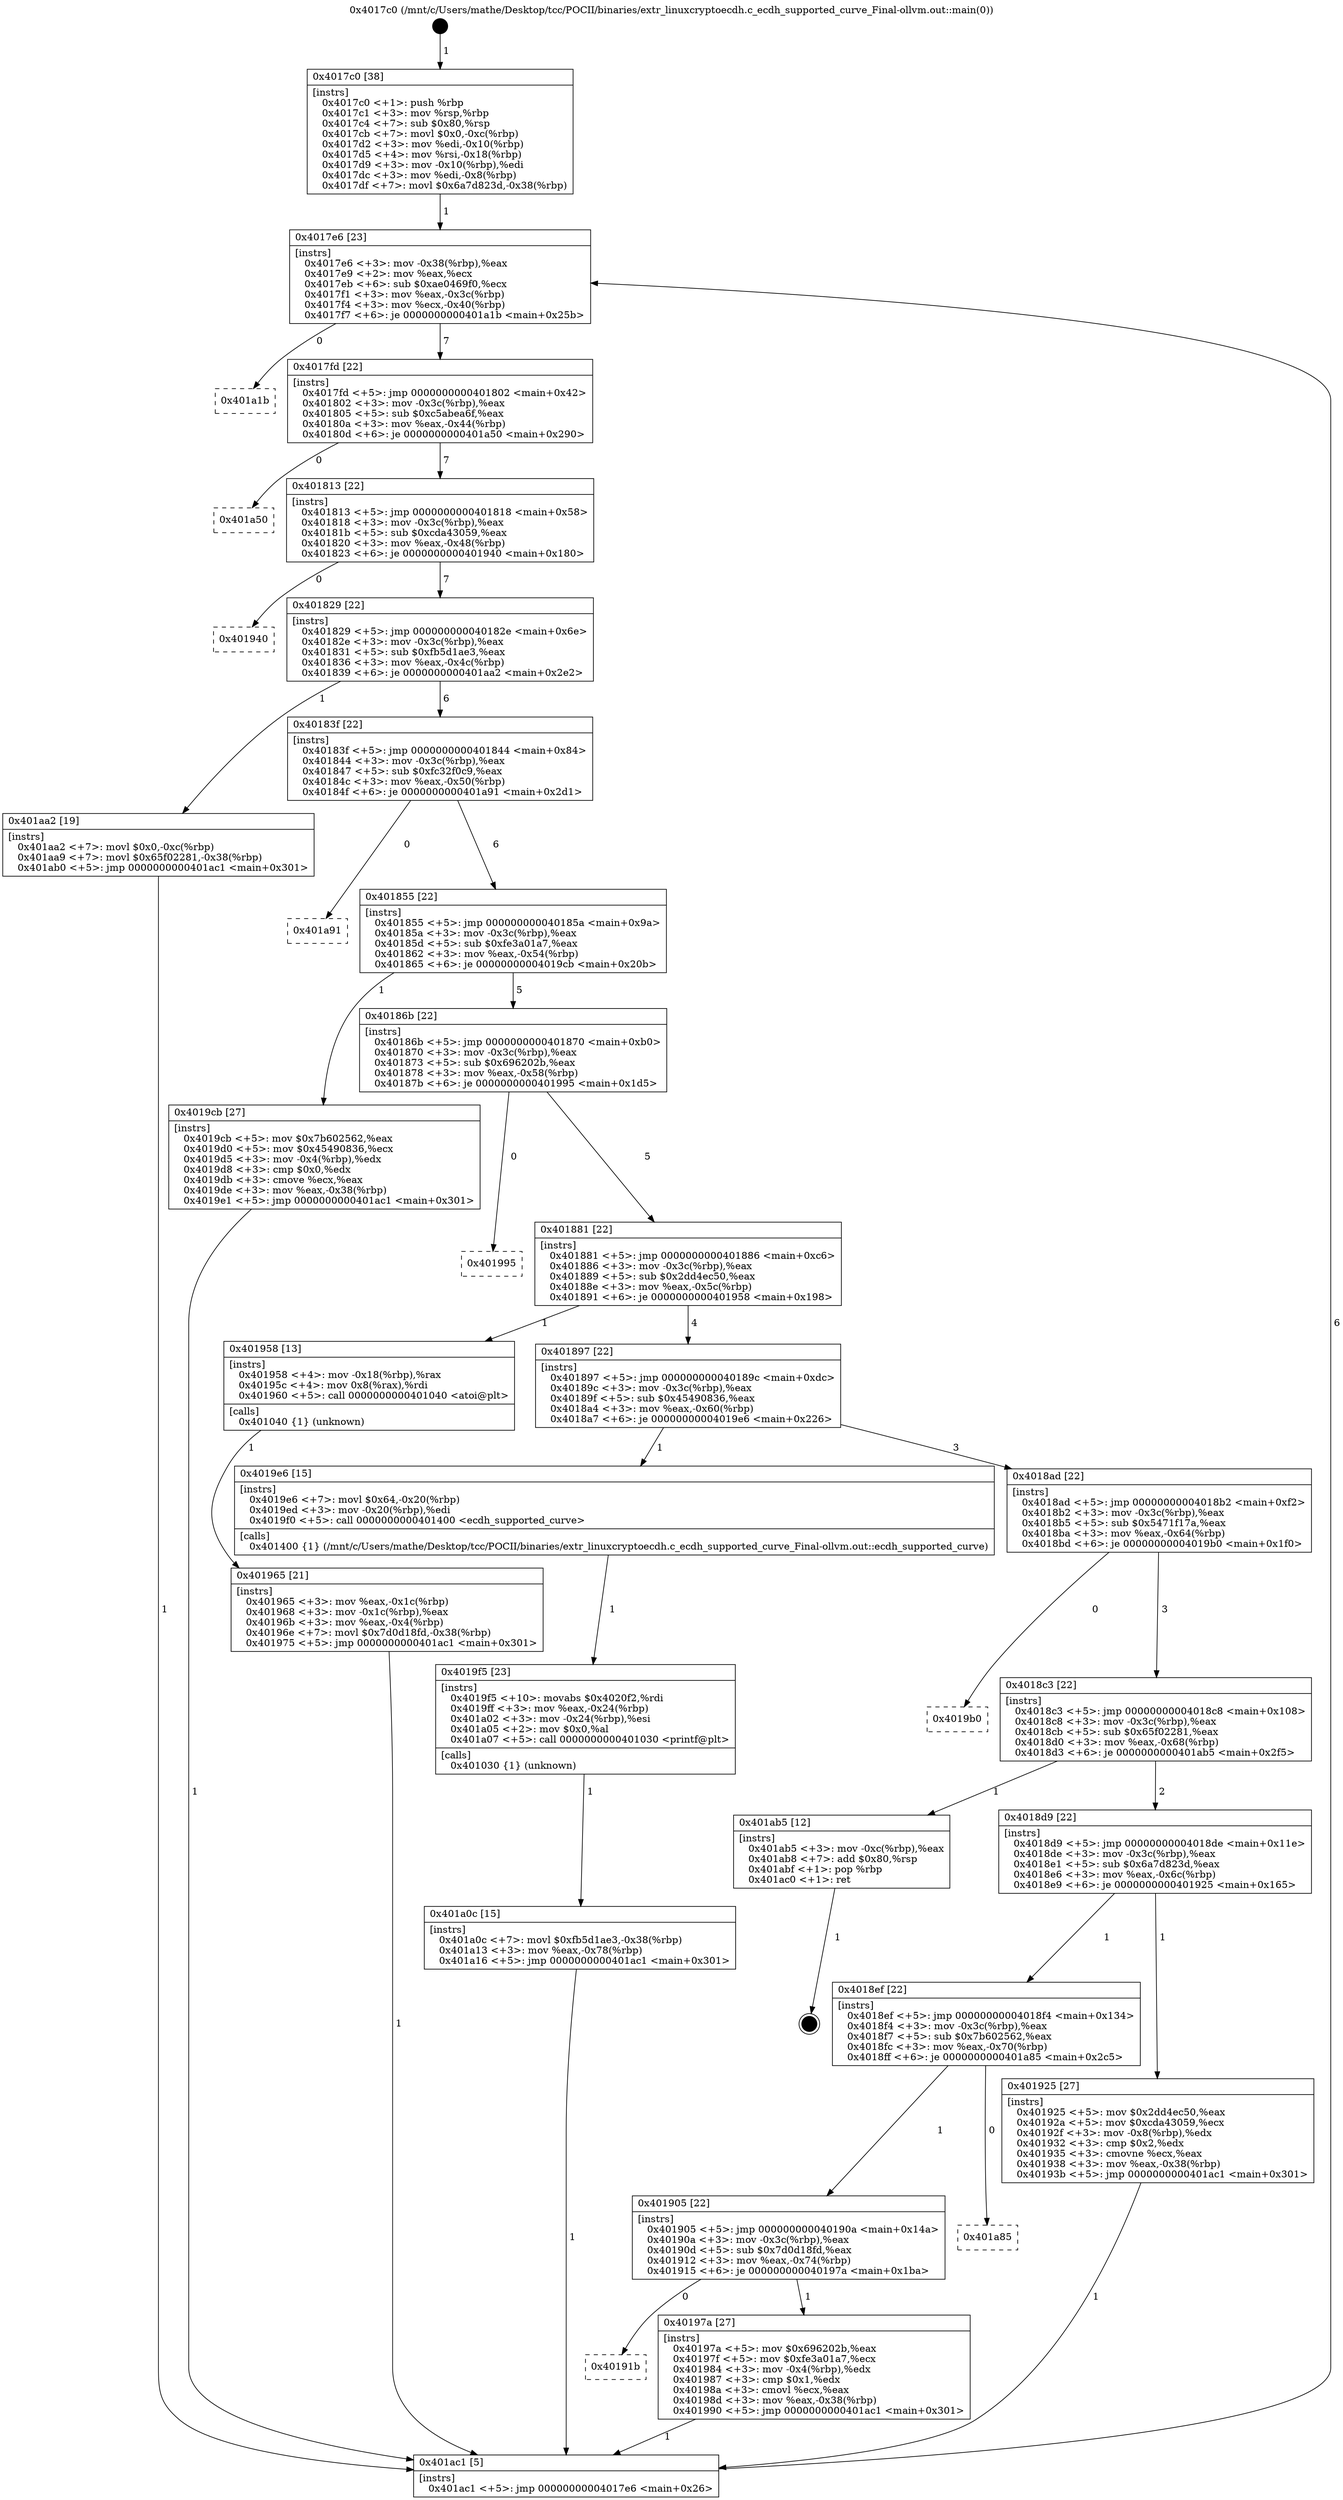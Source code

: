 digraph "0x4017c0" {
  label = "0x4017c0 (/mnt/c/Users/mathe/Desktop/tcc/POCII/binaries/extr_linuxcryptoecdh.c_ecdh_supported_curve_Final-ollvm.out::main(0))"
  labelloc = "t"
  node[shape=record]

  Entry [label="",width=0.3,height=0.3,shape=circle,fillcolor=black,style=filled]
  "0x4017e6" [label="{
     0x4017e6 [23]\l
     | [instrs]\l
     &nbsp;&nbsp;0x4017e6 \<+3\>: mov -0x38(%rbp),%eax\l
     &nbsp;&nbsp;0x4017e9 \<+2\>: mov %eax,%ecx\l
     &nbsp;&nbsp;0x4017eb \<+6\>: sub $0xae0469f0,%ecx\l
     &nbsp;&nbsp;0x4017f1 \<+3\>: mov %eax,-0x3c(%rbp)\l
     &nbsp;&nbsp;0x4017f4 \<+3\>: mov %ecx,-0x40(%rbp)\l
     &nbsp;&nbsp;0x4017f7 \<+6\>: je 0000000000401a1b \<main+0x25b\>\l
  }"]
  "0x401a1b" [label="{
     0x401a1b\l
  }", style=dashed]
  "0x4017fd" [label="{
     0x4017fd [22]\l
     | [instrs]\l
     &nbsp;&nbsp;0x4017fd \<+5\>: jmp 0000000000401802 \<main+0x42\>\l
     &nbsp;&nbsp;0x401802 \<+3\>: mov -0x3c(%rbp),%eax\l
     &nbsp;&nbsp;0x401805 \<+5\>: sub $0xc5abea6f,%eax\l
     &nbsp;&nbsp;0x40180a \<+3\>: mov %eax,-0x44(%rbp)\l
     &nbsp;&nbsp;0x40180d \<+6\>: je 0000000000401a50 \<main+0x290\>\l
  }"]
  Exit [label="",width=0.3,height=0.3,shape=circle,fillcolor=black,style=filled,peripheries=2]
  "0x401a50" [label="{
     0x401a50\l
  }", style=dashed]
  "0x401813" [label="{
     0x401813 [22]\l
     | [instrs]\l
     &nbsp;&nbsp;0x401813 \<+5\>: jmp 0000000000401818 \<main+0x58\>\l
     &nbsp;&nbsp;0x401818 \<+3\>: mov -0x3c(%rbp),%eax\l
     &nbsp;&nbsp;0x40181b \<+5\>: sub $0xcda43059,%eax\l
     &nbsp;&nbsp;0x401820 \<+3\>: mov %eax,-0x48(%rbp)\l
     &nbsp;&nbsp;0x401823 \<+6\>: je 0000000000401940 \<main+0x180\>\l
  }"]
  "0x401a0c" [label="{
     0x401a0c [15]\l
     | [instrs]\l
     &nbsp;&nbsp;0x401a0c \<+7\>: movl $0xfb5d1ae3,-0x38(%rbp)\l
     &nbsp;&nbsp;0x401a13 \<+3\>: mov %eax,-0x78(%rbp)\l
     &nbsp;&nbsp;0x401a16 \<+5\>: jmp 0000000000401ac1 \<main+0x301\>\l
  }"]
  "0x401940" [label="{
     0x401940\l
  }", style=dashed]
  "0x401829" [label="{
     0x401829 [22]\l
     | [instrs]\l
     &nbsp;&nbsp;0x401829 \<+5\>: jmp 000000000040182e \<main+0x6e\>\l
     &nbsp;&nbsp;0x40182e \<+3\>: mov -0x3c(%rbp),%eax\l
     &nbsp;&nbsp;0x401831 \<+5\>: sub $0xfb5d1ae3,%eax\l
     &nbsp;&nbsp;0x401836 \<+3\>: mov %eax,-0x4c(%rbp)\l
     &nbsp;&nbsp;0x401839 \<+6\>: je 0000000000401aa2 \<main+0x2e2\>\l
  }"]
  "0x4019f5" [label="{
     0x4019f5 [23]\l
     | [instrs]\l
     &nbsp;&nbsp;0x4019f5 \<+10\>: movabs $0x4020f2,%rdi\l
     &nbsp;&nbsp;0x4019ff \<+3\>: mov %eax,-0x24(%rbp)\l
     &nbsp;&nbsp;0x401a02 \<+3\>: mov -0x24(%rbp),%esi\l
     &nbsp;&nbsp;0x401a05 \<+2\>: mov $0x0,%al\l
     &nbsp;&nbsp;0x401a07 \<+5\>: call 0000000000401030 \<printf@plt\>\l
     | [calls]\l
     &nbsp;&nbsp;0x401030 \{1\} (unknown)\l
  }"]
  "0x401aa2" [label="{
     0x401aa2 [19]\l
     | [instrs]\l
     &nbsp;&nbsp;0x401aa2 \<+7\>: movl $0x0,-0xc(%rbp)\l
     &nbsp;&nbsp;0x401aa9 \<+7\>: movl $0x65f02281,-0x38(%rbp)\l
     &nbsp;&nbsp;0x401ab0 \<+5\>: jmp 0000000000401ac1 \<main+0x301\>\l
  }"]
  "0x40183f" [label="{
     0x40183f [22]\l
     | [instrs]\l
     &nbsp;&nbsp;0x40183f \<+5\>: jmp 0000000000401844 \<main+0x84\>\l
     &nbsp;&nbsp;0x401844 \<+3\>: mov -0x3c(%rbp),%eax\l
     &nbsp;&nbsp;0x401847 \<+5\>: sub $0xfc32f0c9,%eax\l
     &nbsp;&nbsp;0x40184c \<+3\>: mov %eax,-0x50(%rbp)\l
     &nbsp;&nbsp;0x40184f \<+6\>: je 0000000000401a91 \<main+0x2d1\>\l
  }"]
  "0x40191b" [label="{
     0x40191b\l
  }", style=dashed]
  "0x401a91" [label="{
     0x401a91\l
  }", style=dashed]
  "0x401855" [label="{
     0x401855 [22]\l
     | [instrs]\l
     &nbsp;&nbsp;0x401855 \<+5\>: jmp 000000000040185a \<main+0x9a\>\l
     &nbsp;&nbsp;0x40185a \<+3\>: mov -0x3c(%rbp),%eax\l
     &nbsp;&nbsp;0x40185d \<+5\>: sub $0xfe3a01a7,%eax\l
     &nbsp;&nbsp;0x401862 \<+3\>: mov %eax,-0x54(%rbp)\l
     &nbsp;&nbsp;0x401865 \<+6\>: je 00000000004019cb \<main+0x20b\>\l
  }"]
  "0x40197a" [label="{
     0x40197a [27]\l
     | [instrs]\l
     &nbsp;&nbsp;0x40197a \<+5\>: mov $0x696202b,%eax\l
     &nbsp;&nbsp;0x40197f \<+5\>: mov $0xfe3a01a7,%ecx\l
     &nbsp;&nbsp;0x401984 \<+3\>: mov -0x4(%rbp),%edx\l
     &nbsp;&nbsp;0x401987 \<+3\>: cmp $0x1,%edx\l
     &nbsp;&nbsp;0x40198a \<+3\>: cmovl %ecx,%eax\l
     &nbsp;&nbsp;0x40198d \<+3\>: mov %eax,-0x38(%rbp)\l
     &nbsp;&nbsp;0x401990 \<+5\>: jmp 0000000000401ac1 \<main+0x301\>\l
  }"]
  "0x4019cb" [label="{
     0x4019cb [27]\l
     | [instrs]\l
     &nbsp;&nbsp;0x4019cb \<+5\>: mov $0x7b602562,%eax\l
     &nbsp;&nbsp;0x4019d0 \<+5\>: mov $0x45490836,%ecx\l
     &nbsp;&nbsp;0x4019d5 \<+3\>: mov -0x4(%rbp),%edx\l
     &nbsp;&nbsp;0x4019d8 \<+3\>: cmp $0x0,%edx\l
     &nbsp;&nbsp;0x4019db \<+3\>: cmove %ecx,%eax\l
     &nbsp;&nbsp;0x4019de \<+3\>: mov %eax,-0x38(%rbp)\l
     &nbsp;&nbsp;0x4019e1 \<+5\>: jmp 0000000000401ac1 \<main+0x301\>\l
  }"]
  "0x40186b" [label="{
     0x40186b [22]\l
     | [instrs]\l
     &nbsp;&nbsp;0x40186b \<+5\>: jmp 0000000000401870 \<main+0xb0\>\l
     &nbsp;&nbsp;0x401870 \<+3\>: mov -0x3c(%rbp),%eax\l
     &nbsp;&nbsp;0x401873 \<+5\>: sub $0x696202b,%eax\l
     &nbsp;&nbsp;0x401878 \<+3\>: mov %eax,-0x58(%rbp)\l
     &nbsp;&nbsp;0x40187b \<+6\>: je 0000000000401995 \<main+0x1d5\>\l
  }"]
  "0x401905" [label="{
     0x401905 [22]\l
     | [instrs]\l
     &nbsp;&nbsp;0x401905 \<+5\>: jmp 000000000040190a \<main+0x14a\>\l
     &nbsp;&nbsp;0x40190a \<+3\>: mov -0x3c(%rbp),%eax\l
     &nbsp;&nbsp;0x40190d \<+5\>: sub $0x7d0d18fd,%eax\l
     &nbsp;&nbsp;0x401912 \<+3\>: mov %eax,-0x74(%rbp)\l
     &nbsp;&nbsp;0x401915 \<+6\>: je 000000000040197a \<main+0x1ba\>\l
  }"]
  "0x401995" [label="{
     0x401995\l
  }", style=dashed]
  "0x401881" [label="{
     0x401881 [22]\l
     | [instrs]\l
     &nbsp;&nbsp;0x401881 \<+5\>: jmp 0000000000401886 \<main+0xc6\>\l
     &nbsp;&nbsp;0x401886 \<+3\>: mov -0x3c(%rbp),%eax\l
     &nbsp;&nbsp;0x401889 \<+5\>: sub $0x2dd4ec50,%eax\l
     &nbsp;&nbsp;0x40188e \<+3\>: mov %eax,-0x5c(%rbp)\l
     &nbsp;&nbsp;0x401891 \<+6\>: je 0000000000401958 \<main+0x198\>\l
  }"]
  "0x401a85" [label="{
     0x401a85\l
  }", style=dashed]
  "0x401958" [label="{
     0x401958 [13]\l
     | [instrs]\l
     &nbsp;&nbsp;0x401958 \<+4\>: mov -0x18(%rbp),%rax\l
     &nbsp;&nbsp;0x40195c \<+4\>: mov 0x8(%rax),%rdi\l
     &nbsp;&nbsp;0x401960 \<+5\>: call 0000000000401040 \<atoi@plt\>\l
     | [calls]\l
     &nbsp;&nbsp;0x401040 \{1\} (unknown)\l
  }"]
  "0x401897" [label="{
     0x401897 [22]\l
     | [instrs]\l
     &nbsp;&nbsp;0x401897 \<+5\>: jmp 000000000040189c \<main+0xdc\>\l
     &nbsp;&nbsp;0x40189c \<+3\>: mov -0x3c(%rbp),%eax\l
     &nbsp;&nbsp;0x40189f \<+5\>: sub $0x45490836,%eax\l
     &nbsp;&nbsp;0x4018a4 \<+3\>: mov %eax,-0x60(%rbp)\l
     &nbsp;&nbsp;0x4018a7 \<+6\>: je 00000000004019e6 \<main+0x226\>\l
  }"]
  "0x401965" [label="{
     0x401965 [21]\l
     | [instrs]\l
     &nbsp;&nbsp;0x401965 \<+3\>: mov %eax,-0x1c(%rbp)\l
     &nbsp;&nbsp;0x401968 \<+3\>: mov -0x1c(%rbp),%eax\l
     &nbsp;&nbsp;0x40196b \<+3\>: mov %eax,-0x4(%rbp)\l
     &nbsp;&nbsp;0x40196e \<+7\>: movl $0x7d0d18fd,-0x38(%rbp)\l
     &nbsp;&nbsp;0x401975 \<+5\>: jmp 0000000000401ac1 \<main+0x301\>\l
  }"]
  "0x4019e6" [label="{
     0x4019e6 [15]\l
     | [instrs]\l
     &nbsp;&nbsp;0x4019e6 \<+7\>: movl $0x64,-0x20(%rbp)\l
     &nbsp;&nbsp;0x4019ed \<+3\>: mov -0x20(%rbp),%edi\l
     &nbsp;&nbsp;0x4019f0 \<+5\>: call 0000000000401400 \<ecdh_supported_curve\>\l
     | [calls]\l
     &nbsp;&nbsp;0x401400 \{1\} (/mnt/c/Users/mathe/Desktop/tcc/POCII/binaries/extr_linuxcryptoecdh.c_ecdh_supported_curve_Final-ollvm.out::ecdh_supported_curve)\l
  }"]
  "0x4018ad" [label="{
     0x4018ad [22]\l
     | [instrs]\l
     &nbsp;&nbsp;0x4018ad \<+5\>: jmp 00000000004018b2 \<main+0xf2\>\l
     &nbsp;&nbsp;0x4018b2 \<+3\>: mov -0x3c(%rbp),%eax\l
     &nbsp;&nbsp;0x4018b5 \<+5\>: sub $0x5471f17a,%eax\l
     &nbsp;&nbsp;0x4018ba \<+3\>: mov %eax,-0x64(%rbp)\l
     &nbsp;&nbsp;0x4018bd \<+6\>: je 00000000004019b0 \<main+0x1f0\>\l
  }"]
  "0x4017c0" [label="{
     0x4017c0 [38]\l
     | [instrs]\l
     &nbsp;&nbsp;0x4017c0 \<+1\>: push %rbp\l
     &nbsp;&nbsp;0x4017c1 \<+3\>: mov %rsp,%rbp\l
     &nbsp;&nbsp;0x4017c4 \<+7\>: sub $0x80,%rsp\l
     &nbsp;&nbsp;0x4017cb \<+7\>: movl $0x0,-0xc(%rbp)\l
     &nbsp;&nbsp;0x4017d2 \<+3\>: mov %edi,-0x10(%rbp)\l
     &nbsp;&nbsp;0x4017d5 \<+4\>: mov %rsi,-0x18(%rbp)\l
     &nbsp;&nbsp;0x4017d9 \<+3\>: mov -0x10(%rbp),%edi\l
     &nbsp;&nbsp;0x4017dc \<+3\>: mov %edi,-0x8(%rbp)\l
     &nbsp;&nbsp;0x4017df \<+7\>: movl $0x6a7d823d,-0x38(%rbp)\l
  }"]
  "0x4019b0" [label="{
     0x4019b0\l
  }", style=dashed]
  "0x4018c3" [label="{
     0x4018c3 [22]\l
     | [instrs]\l
     &nbsp;&nbsp;0x4018c3 \<+5\>: jmp 00000000004018c8 \<main+0x108\>\l
     &nbsp;&nbsp;0x4018c8 \<+3\>: mov -0x3c(%rbp),%eax\l
     &nbsp;&nbsp;0x4018cb \<+5\>: sub $0x65f02281,%eax\l
     &nbsp;&nbsp;0x4018d0 \<+3\>: mov %eax,-0x68(%rbp)\l
     &nbsp;&nbsp;0x4018d3 \<+6\>: je 0000000000401ab5 \<main+0x2f5\>\l
  }"]
  "0x401ac1" [label="{
     0x401ac1 [5]\l
     | [instrs]\l
     &nbsp;&nbsp;0x401ac1 \<+5\>: jmp 00000000004017e6 \<main+0x26\>\l
  }"]
  "0x401ab5" [label="{
     0x401ab5 [12]\l
     | [instrs]\l
     &nbsp;&nbsp;0x401ab5 \<+3\>: mov -0xc(%rbp),%eax\l
     &nbsp;&nbsp;0x401ab8 \<+7\>: add $0x80,%rsp\l
     &nbsp;&nbsp;0x401abf \<+1\>: pop %rbp\l
     &nbsp;&nbsp;0x401ac0 \<+1\>: ret\l
  }"]
  "0x4018d9" [label="{
     0x4018d9 [22]\l
     | [instrs]\l
     &nbsp;&nbsp;0x4018d9 \<+5\>: jmp 00000000004018de \<main+0x11e\>\l
     &nbsp;&nbsp;0x4018de \<+3\>: mov -0x3c(%rbp),%eax\l
     &nbsp;&nbsp;0x4018e1 \<+5\>: sub $0x6a7d823d,%eax\l
     &nbsp;&nbsp;0x4018e6 \<+3\>: mov %eax,-0x6c(%rbp)\l
     &nbsp;&nbsp;0x4018e9 \<+6\>: je 0000000000401925 \<main+0x165\>\l
  }"]
  "0x4018ef" [label="{
     0x4018ef [22]\l
     | [instrs]\l
     &nbsp;&nbsp;0x4018ef \<+5\>: jmp 00000000004018f4 \<main+0x134\>\l
     &nbsp;&nbsp;0x4018f4 \<+3\>: mov -0x3c(%rbp),%eax\l
     &nbsp;&nbsp;0x4018f7 \<+5\>: sub $0x7b602562,%eax\l
     &nbsp;&nbsp;0x4018fc \<+3\>: mov %eax,-0x70(%rbp)\l
     &nbsp;&nbsp;0x4018ff \<+6\>: je 0000000000401a85 \<main+0x2c5\>\l
  }"]
  "0x401925" [label="{
     0x401925 [27]\l
     | [instrs]\l
     &nbsp;&nbsp;0x401925 \<+5\>: mov $0x2dd4ec50,%eax\l
     &nbsp;&nbsp;0x40192a \<+5\>: mov $0xcda43059,%ecx\l
     &nbsp;&nbsp;0x40192f \<+3\>: mov -0x8(%rbp),%edx\l
     &nbsp;&nbsp;0x401932 \<+3\>: cmp $0x2,%edx\l
     &nbsp;&nbsp;0x401935 \<+3\>: cmovne %ecx,%eax\l
     &nbsp;&nbsp;0x401938 \<+3\>: mov %eax,-0x38(%rbp)\l
     &nbsp;&nbsp;0x40193b \<+5\>: jmp 0000000000401ac1 \<main+0x301\>\l
  }"]
  Entry -> "0x4017c0" [label=" 1"]
  "0x4017e6" -> "0x401a1b" [label=" 0"]
  "0x4017e6" -> "0x4017fd" [label=" 7"]
  "0x401ab5" -> Exit [label=" 1"]
  "0x4017fd" -> "0x401a50" [label=" 0"]
  "0x4017fd" -> "0x401813" [label=" 7"]
  "0x401aa2" -> "0x401ac1" [label=" 1"]
  "0x401813" -> "0x401940" [label=" 0"]
  "0x401813" -> "0x401829" [label=" 7"]
  "0x401a0c" -> "0x401ac1" [label=" 1"]
  "0x401829" -> "0x401aa2" [label=" 1"]
  "0x401829" -> "0x40183f" [label=" 6"]
  "0x4019f5" -> "0x401a0c" [label=" 1"]
  "0x40183f" -> "0x401a91" [label=" 0"]
  "0x40183f" -> "0x401855" [label=" 6"]
  "0x4019e6" -> "0x4019f5" [label=" 1"]
  "0x401855" -> "0x4019cb" [label=" 1"]
  "0x401855" -> "0x40186b" [label=" 5"]
  "0x4019cb" -> "0x401ac1" [label=" 1"]
  "0x40186b" -> "0x401995" [label=" 0"]
  "0x40186b" -> "0x401881" [label=" 5"]
  "0x401905" -> "0x40191b" [label=" 0"]
  "0x401881" -> "0x401958" [label=" 1"]
  "0x401881" -> "0x401897" [label=" 4"]
  "0x401905" -> "0x40197a" [label=" 1"]
  "0x401897" -> "0x4019e6" [label=" 1"]
  "0x401897" -> "0x4018ad" [label=" 3"]
  "0x4018ef" -> "0x401905" [label=" 1"]
  "0x4018ad" -> "0x4019b0" [label=" 0"]
  "0x4018ad" -> "0x4018c3" [label=" 3"]
  "0x4018ef" -> "0x401a85" [label=" 0"]
  "0x4018c3" -> "0x401ab5" [label=" 1"]
  "0x4018c3" -> "0x4018d9" [label=" 2"]
  "0x40197a" -> "0x401ac1" [label=" 1"]
  "0x4018d9" -> "0x401925" [label=" 1"]
  "0x4018d9" -> "0x4018ef" [label=" 1"]
  "0x401925" -> "0x401ac1" [label=" 1"]
  "0x4017c0" -> "0x4017e6" [label=" 1"]
  "0x401ac1" -> "0x4017e6" [label=" 6"]
  "0x401958" -> "0x401965" [label=" 1"]
  "0x401965" -> "0x401ac1" [label=" 1"]
}
